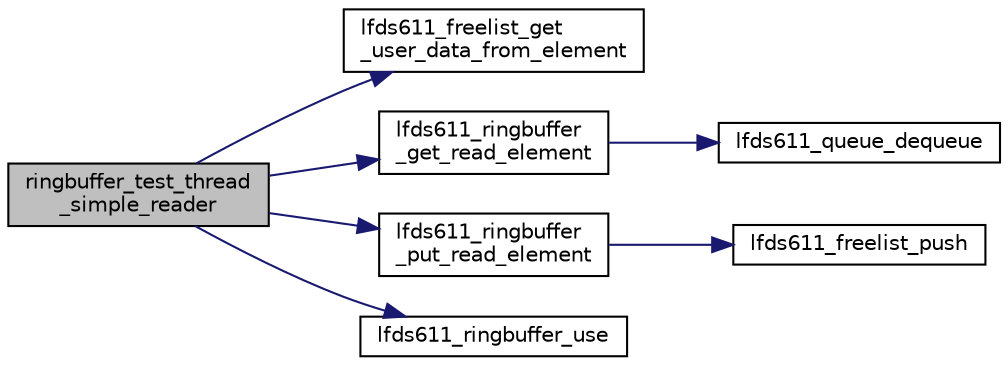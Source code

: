 digraph "ringbuffer_test_thread_simple_reader"
{
 // LATEX_PDF_SIZE
  edge [fontname="Helvetica",fontsize="10",labelfontname="Helvetica",labelfontsize="10"];
  node [fontname="Helvetica",fontsize="10",shape=record];
  rankdir="LR";
  Node1 [label="ringbuffer_test_thread\l_simple_reader",height=0.2,width=0.4,color="black", fillcolor="grey75", style="filled", fontcolor="black",tooltip=" "];
  Node1 -> Node2 [color="midnightblue",fontsize="10",style="solid",fontname="Helvetica"];
  Node2 [label="lfds611_freelist_get\l_user_data_from_element",height=0.2,width=0.4,color="black", fillcolor="white", style="filled",URL="$liblfds611_8h.html#a6b5836f54710e3591e4198a627423637",tooltip=" "];
  Node1 -> Node3 [color="midnightblue",fontsize="10",style="solid",fontname="Helvetica"];
  Node3 [label="lfds611_ringbuffer\l_get_read_element",height=0.2,width=0.4,color="black", fillcolor="white", style="filled",URL="$liblfds611_8h.html#a598a3b777029aa65dbc63ce0388be887",tooltip=" "];
  Node3 -> Node4 [color="midnightblue",fontsize="10",style="solid",fontname="Helvetica"];
  Node4 [label="lfds611_queue_dequeue",height=0.2,width=0.4,color="black", fillcolor="white", style="filled",URL="$liblfds611_8h.html#a53e4f247849f5651975a2a6ed937cf53",tooltip=" "];
  Node1 -> Node5 [color="midnightblue",fontsize="10",style="solid",fontname="Helvetica"];
  Node5 [label="lfds611_ringbuffer\l_put_read_element",height=0.2,width=0.4,color="black", fillcolor="white", style="filled",URL="$liblfds611_8h.html#a343c1295ff53fb83bb2afdcc573ec8ff",tooltip=" "];
  Node5 -> Node6 [color="midnightblue",fontsize="10",style="solid",fontname="Helvetica"];
  Node6 [label="lfds611_freelist_push",height=0.2,width=0.4,color="black", fillcolor="white", style="filled",URL="$liblfds611_8h.html#a115d27997203d9d619d511aa7b43b623",tooltip=" "];
  Node1 -> Node7 [color="midnightblue",fontsize="10",style="solid",fontname="Helvetica"];
  Node7 [label="lfds611_ringbuffer_use",height=0.2,width=0.4,color="black", fillcolor="white", style="filled",URL="$liblfds611_8h.html#a134be5e5c02971fa9a0dc92f79f9c8f6",tooltip=" "];
}
